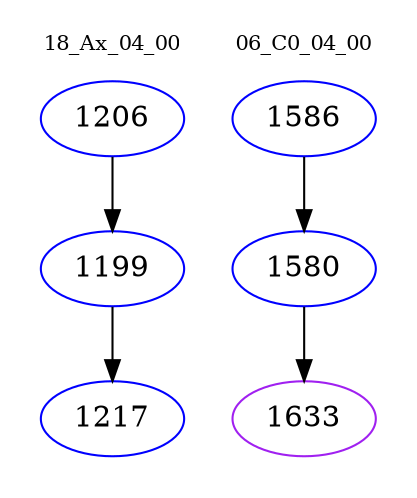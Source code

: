 digraph{
subgraph cluster_0 {
color = white
label = "18_Ax_04_00";
fontsize=10;
T0_1206 [label="1206", color="blue"]
T0_1206 -> T0_1199 [color="black"]
T0_1199 [label="1199", color="blue"]
T0_1199 -> T0_1217 [color="black"]
T0_1217 [label="1217", color="blue"]
}
subgraph cluster_1 {
color = white
label = "06_C0_04_00";
fontsize=10;
T1_1586 [label="1586", color="blue"]
T1_1586 -> T1_1580 [color="black"]
T1_1580 [label="1580", color="blue"]
T1_1580 -> T1_1633 [color="black"]
T1_1633 [label="1633", color="purple"]
}
}
